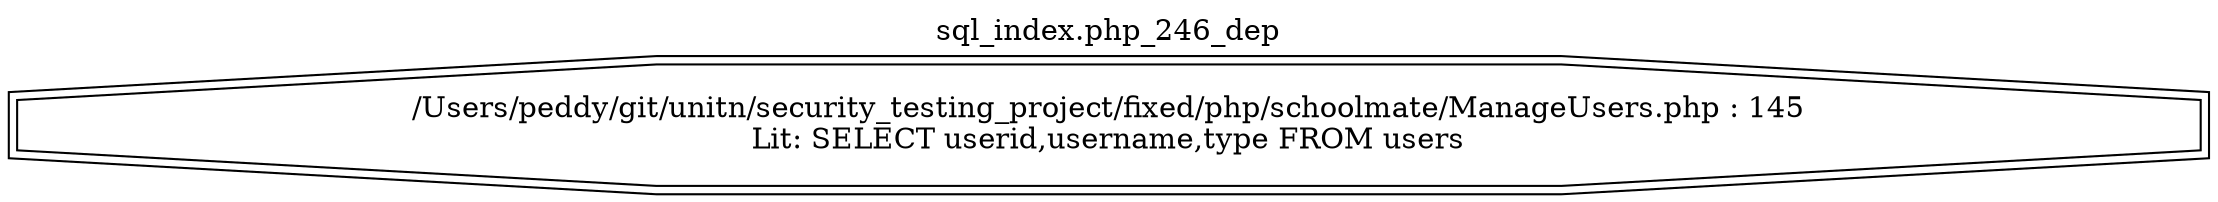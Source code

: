 digraph cfg {
  label="sql_index.php_246_dep";
  labelloc=t;
  n1 [shape=doubleoctagon, label="/Users/peddy/git/unitn/security_testing_project/fixed/php/schoolmate/ManageUsers.php : 145\nLit: SELECT userid,username,type FROM users\n"];
}
